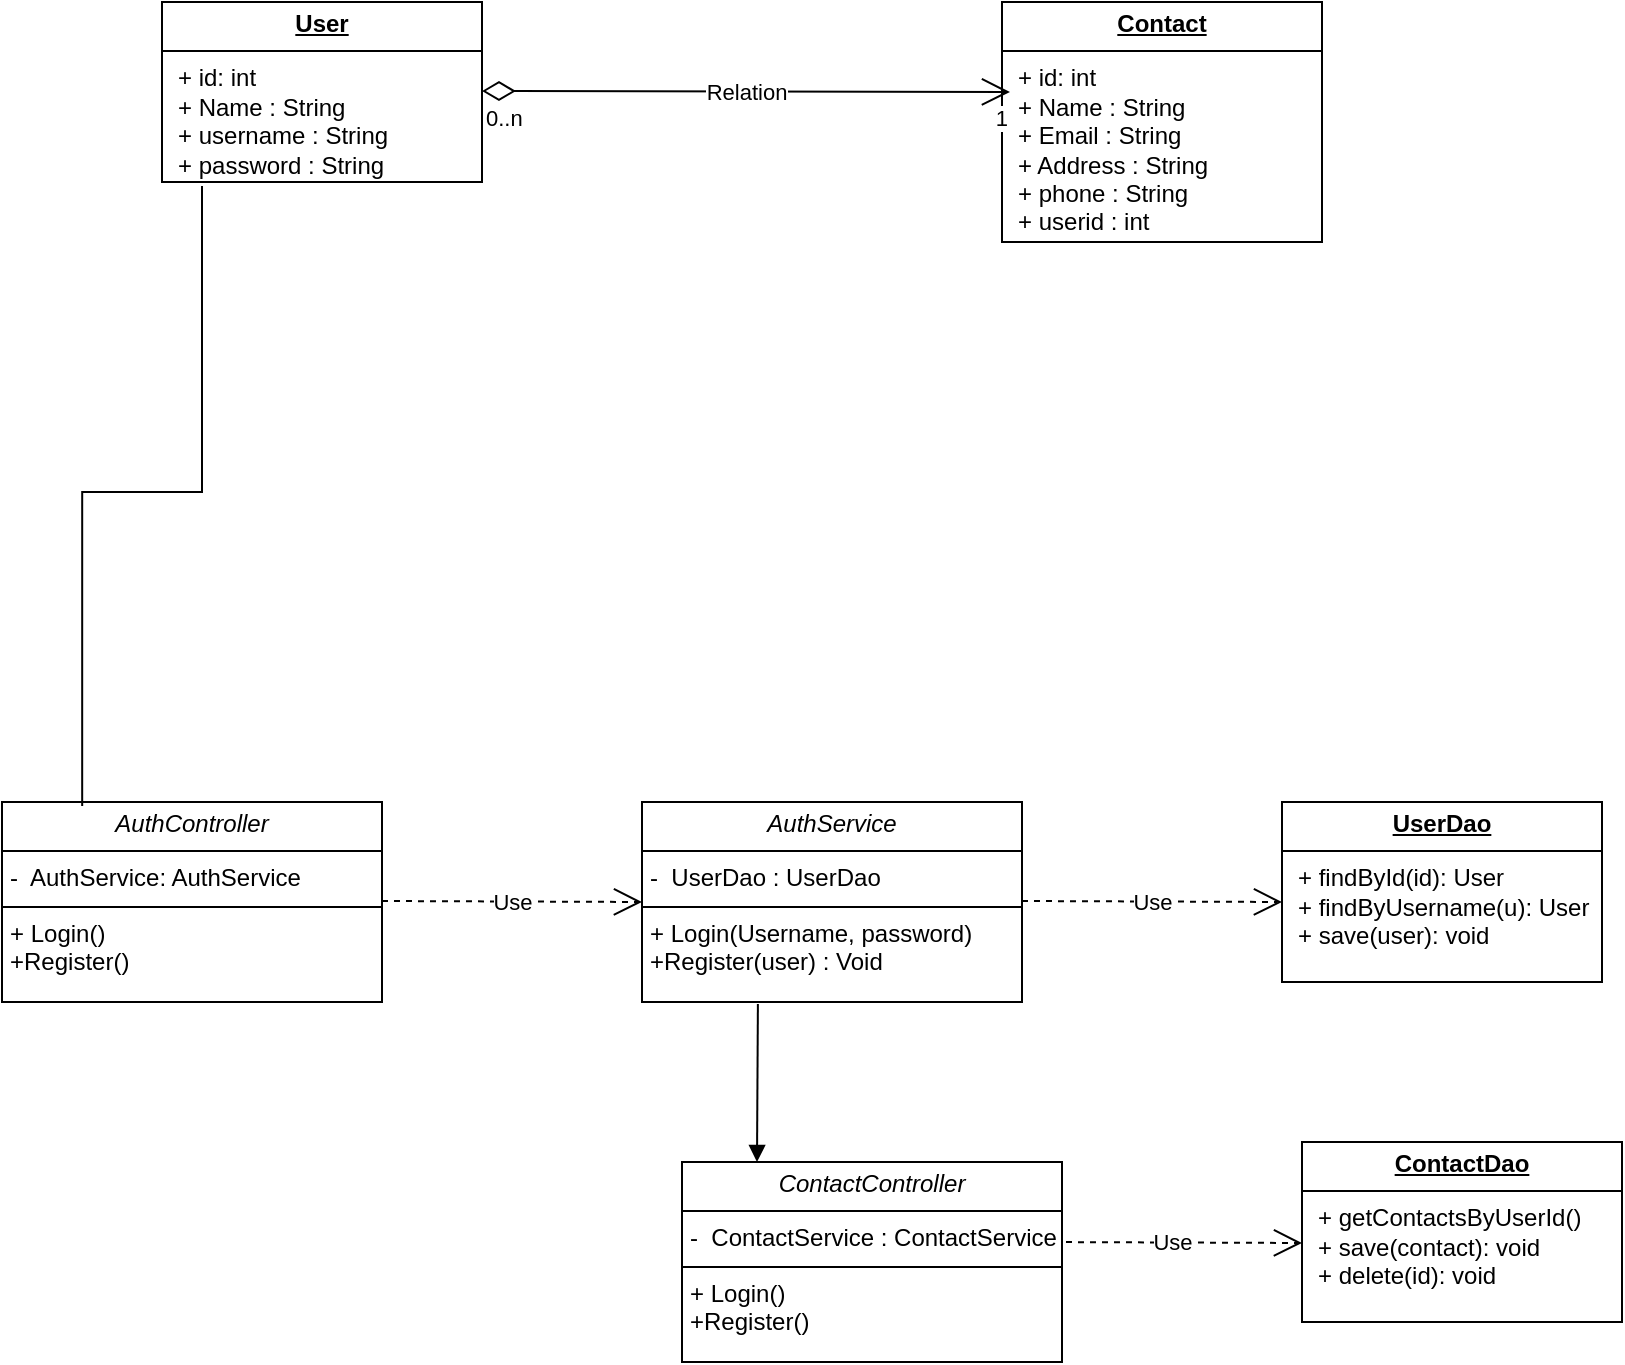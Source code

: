 <mxfile version="28.0.4">
  <diagram name="Page-1" id="tFpLhkec33I2z2Kg148Z">
    <mxGraphModel dx="952" dy="476" grid="1" gridSize="10" guides="1" tooltips="1" connect="1" arrows="1" fold="1" page="1" pageScale="1" pageWidth="850" pageHeight="1100" math="0" shadow="0">
      <root>
        <mxCell id="0" />
        <mxCell id="1" parent="0" />
        <mxCell id="9GzMFjTgmE7YW9yweBTf-1" value="&lt;p style=&quot;margin:0px;margin-top:4px;text-align:center;text-decoration:underline;&quot;&gt;&lt;b&gt;User&lt;/b&gt;&lt;/p&gt;&lt;hr size=&quot;1&quot; style=&quot;border-style:solid;&quot;&gt;&lt;p style=&quot;margin:0px;margin-left:8px;&quot;&gt;+ id: int&lt;/p&gt;&lt;p style=&quot;margin:0px;margin-left:8px;&quot;&gt;+ Name : String&lt;/p&gt;&lt;p style=&quot;margin:0px;margin-left:8px;&quot;&gt;+ username : String&lt;/p&gt;&lt;p style=&quot;margin:0px;margin-left:8px;&quot;&gt;+ password : String&lt;/p&gt;" style="verticalAlign=top;align=left;overflow=fill;html=1;whiteSpace=wrap;" vertex="1" parent="1">
          <mxGeometry x="90" y="80" width="160" height="90" as="geometry" />
        </mxCell>
        <mxCell id="9GzMFjTgmE7YW9yweBTf-2" value="&lt;p style=&quot;margin:0px;margin-top:4px;text-align:center;text-decoration:underline;&quot;&gt;&lt;b&gt;Contact&lt;/b&gt;&lt;/p&gt;&lt;hr size=&quot;1&quot; style=&quot;border-style:solid;&quot;&gt;&lt;p style=&quot;margin:0px;margin-left:8px;&quot;&gt;+ id: int&lt;/p&gt;&lt;p style=&quot;margin:0px;margin-left:8px;&quot;&gt;+ Name : String&lt;/p&gt;&lt;p style=&quot;margin:0px;margin-left:8px;&quot;&gt;+ Email : String&lt;/p&gt;&lt;p style=&quot;margin:0px;margin-left:8px;&quot;&gt;+ Address : String&lt;/p&gt;&lt;p style=&quot;margin:0px;margin-left:8px;&quot;&gt;+ phone : String&lt;/p&gt;&lt;p style=&quot;margin:0px;margin-left:8px;&quot;&gt;+ userid : int&lt;/p&gt;" style="verticalAlign=top;align=left;overflow=fill;html=1;whiteSpace=wrap;" vertex="1" parent="1">
          <mxGeometry x="510" y="80" width="160" height="120" as="geometry" />
        </mxCell>
        <mxCell id="9GzMFjTgmE7YW9yweBTf-3" value="Relation" style="endArrow=open;html=1;endSize=12;startArrow=diamondThin;startSize=14;startFill=0;edgeStyle=orthogonalEdgeStyle;rounded=0;entryX=0.025;entryY=0.375;entryDx=0;entryDy=0;entryPerimeter=0;" edge="1" parent="1" target="9GzMFjTgmE7YW9yweBTf-2">
          <mxGeometry relative="1" as="geometry">
            <mxPoint x="250" y="124.5" as="sourcePoint" />
            <mxPoint x="410" y="124.5" as="targetPoint" />
          </mxGeometry>
        </mxCell>
        <mxCell id="9GzMFjTgmE7YW9yweBTf-4" value="0..n" style="edgeLabel;resizable=0;html=1;align=left;verticalAlign=top;" connectable="0" vertex="1" parent="9GzMFjTgmE7YW9yweBTf-3">
          <mxGeometry x="-1" relative="1" as="geometry" />
        </mxCell>
        <mxCell id="9GzMFjTgmE7YW9yweBTf-5" value="1" style="edgeLabel;resizable=0;html=1;align=right;verticalAlign=top;" connectable="0" vertex="1" parent="9GzMFjTgmE7YW9yweBTf-3">
          <mxGeometry x="1" relative="1" as="geometry" />
        </mxCell>
        <mxCell id="9GzMFjTgmE7YW9yweBTf-6" value="&lt;p style=&quot;margin:0px;margin-top:4px;text-align:center;&quot;&gt;&lt;i&gt;AuthController&lt;/i&gt;&lt;/p&gt;&lt;hr size=&quot;1&quot; style=&quot;border-style:solid;&quot;&gt;&lt;p style=&quot;margin:0px;margin-left:4px;&quot;&gt;-&amp;nbsp; AuthService: AuthService&lt;/p&gt;&lt;hr size=&quot;1&quot; style=&quot;border-style:solid;&quot;&gt;&lt;p style=&quot;margin:0px;margin-left:4px;&quot;&gt;+ Login()&lt;/p&gt;&lt;p style=&quot;margin:0px;margin-left:4px;&quot;&gt;+Register()&lt;/p&gt;" style="verticalAlign=top;align=left;overflow=fill;html=1;whiteSpace=wrap;" vertex="1" parent="1">
          <mxGeometry x="10" y="480" width="190" height="100" as="geometry" />
        </mxCell>
        <mxCell id="9GzMFjTgmE7YW9yweBTf-7" value="&lt;p style=&quot;margin:0px;margin-top:4px;text-align:center;&quot;&gt;&lt;i&gt;AuthService&lt;/i&gt;&lt;/p&gt;&lt;hr size=&quot;1&quot; style=&quot;border-style:solid;&quot;&gt;&lt;p style=&quot;margin:0px;margin-left:4px;&quot;&gt;-&amp;nbsp; UserDao : UserDao&lt;/p&gt;&lt;hr size=&quot;1&quot; style=&quot;border-style:solid;&quot;&gt;&lt;p style=&quot;margin:0px;margin-left:4px;&quot;&gt;+ Login(Username, password)&lt;/p&gt;&lt;p style=&quot;margin:0px;margin-left:4px;&quot;&gt;+Register(user) : Void&lt;/p&gt;" style="verticalAlign=top;align=left;overflow=fill;html=1;whiteSpace=wrap;" vertex="1" parent="1">
          <mxGeometry x="330" y="480" width="190" height="100" as="geometry" />
        </mxCell>
        <mxCell id="9GzMFjTgmE7YW9yweBTf-10" value="&lt;p style=&quot;margin:0px;margin-top:4px;text-align:center;text-decoration:underline;&quot;&gt;&lt;b&gt;UserDao&lt;/b&gt;&lt;/p&gt;&lt;hr size=&quot;1&quot; style=&quot;border-style:solid;&quot;&gt;&lt;p style=&quot;margin:0px;margin-left:8px;&quot;&gt;+ findById(id): User&amp;nbsp;&lt;/p&gt;&lt;p style=&quot;margin:0px;margin-left:8px;&quot;&gt;+ findByUsername(u): User&lt;/p&gt;&lt;p style=&quot;margin:0px;margin-left:8px;&quot;&gt;+ save(user): void&amp;nbsp;&amp;nbsp;&lt;/p&gt;" style="verticalAlign=top;align=left;overflow=fill;html=1;whiteSpace=wrap;" vertex="1" parent="1">
          <mxGeometry x="650" y="480" width="160" height="90" as="geometry" />
        </mxCell>
        <mxCell id="9GzMFjTgmE7YW9yweBTf-11" value="" style="endArrow=none;html=1;edgeStyle=orthogonalEdgeStyle;rounded=0;entryX=0.211;entryY=0.02;entryDx=0;entryDy=0;entryPerimeter=0;exitX=0.125;exitY=1.022;exitDx=0;exitDy=0;exitPerimeter=0;" edge="1" parent="1" source="9GzMFjTgmE7YW9yweBTf-1" target="9GzMFjTgmE7YW9yweBTf-6">
          <mxGeometry relative="1" as="geometry">
            <mxPoint x="110" y="300" as="sourcePoint" />
            <mxPoint x="270" y="300" as="targetPoint" />
            <Array as="points" />
          </mxGeometry>
        </mxCell>
        <mxCell id="9GzMFjTgmE7YW9yweBTf-14" value="Use" style="endArrow=open;endSize=12;dashed=1;html=1;rounded=0;" edge="1" parent="1">
          <mxGeometry width="160" relative="1" as="geometry">
            <mxPoint x="200" y="529.5" as="sourcePoint" />
            <mxPoint x="330" y="530" as="targetPoint" />
          </mxGeometry>
        </mxCell>
        <mxCell id="9GzMFjTgmE7YW9yweBTf-15" value="Use" style="endArrow=open;endSize=12;dashed=1;html=1;rounded=0;" edge="1" parent="1">
          <mxGeometry width="160" relative="1" as="geometry">
            <mxPoint x="520" y="529.5" as="sourcePoint" />
            <mxPoint x="650" y="530" as="targetPoint" />
          </mxGeometry>
        </mxCell>
        <mxCell id="9GzMFjTgmE7YW9yweBTf-25" value="Use" style="endArrow=open;endSize=12;dashed=1;html=1;rounded=0;" edge="1" parent="1">
          <mxGeometry width="160" relative="1" as="geometry">
            <mxPoint x="530" y="700" as="sourcePoint" />
            <mxPoint x="660" y="700.5" as="targetPoint" />
          </mxGeometry>
        </mxCell>
        <mxCell id="9GzMFjTgmE7YW9yweBTf-26" value="&lt;p style=&quot;margin:0px;margin-top:4px;text-align:center;text-decoration:underline;&quot;&gt;&lt;b&gt;ContactDao&lt;/b&gt;&lt;/p&gt;&lt;hr size=&quot;1&quot; style=&quot;border-style:solid;&quot;&gt;&lt;p style=&quot;margin:0px;margin-left:8px;&quot;&gt;+ getContactsByUserId()&amp;nbsp;&lt;/p&gt;&lt;p style=&quot;margin:0px;margin-left:8px;&quot;&gt;+ save(contact): void&amp;nbsp;&lt;/p&gt;&lt;p style=&quot;margin:0px;margin-left:8px;&quot;&gt;+ delete(id): void&amp;nbsp;&lt;/p&gt;" style="verticalAlign=top;align=left;overflow=fill;html=1;whiteSpace=wrap;" vertex="1" parent="1">
          <mxGeometry x="660" y="650" width="160" height="90" as="geometry" />
        </mxCell>
        <mxCell id="9GzMFjTgmE7YW9yweBTf-30" value="" style="html=1;verticalAlign=bottom;endArrow=block;curved=0;rounded=0;entryX=0.25;entryY=0;entryDx=0;entryDy=0;exitX=0.305;exitY=1.01;exitDx=0;exitDy=0;exitPerimeter=0;" edge="1" parent="1" source="9GzMFjTgmE7YW9yweBTf-7">
          <mxGeometry width="80" relative="1" as="geometry">
            <mxPoint x="330" y="630" as="sourcePoint" />
            <mxPoint x="387.5" y="660" as="targetPoint" />
          </mxGeometry>
        </mxCell>
        <mxCell id="9GzMFjTgmE7YW9yweBTf-31" value="&lt;p style=&quot;margin:0px;margin-top:4px;text-align:center;&quot;&gt;&lt;i&gt;ContactController&lt;/i&gt;&lt;/p&gt;&lt;hr size=&quot;1&quot; style=&quot;border-style:solid;&quot;&gt;&lt;p style=&quot;margin:0px;margin-left:4px;&quot;&gt;-&amp;nbsp; ContactService : ContactService&lt;/p&gt;&lt;hr size=&quot;1&quot; style=&quot;border-style:solid;&quot;&gt;&lt;p style=&quot;margin:0px;margin-left:4px;&quot;&gt;+ Login()&lt;/p&gt;&lt;p style=&quot;margin:0px;margin-left:4px;&quot;&gt;+Register()&lt;/p&gt;" style="verticalAlign=top;align=left;overflow=fill;html=1;whiteSpace=wrap;" vertex="1" parent="1">
          <mxGeometry x="350" y="660" width="190" height="100" as="geometry" />
        </mxCell>
      </root>
    </mxGraphModel>
  </diagram>
</mxfile>
